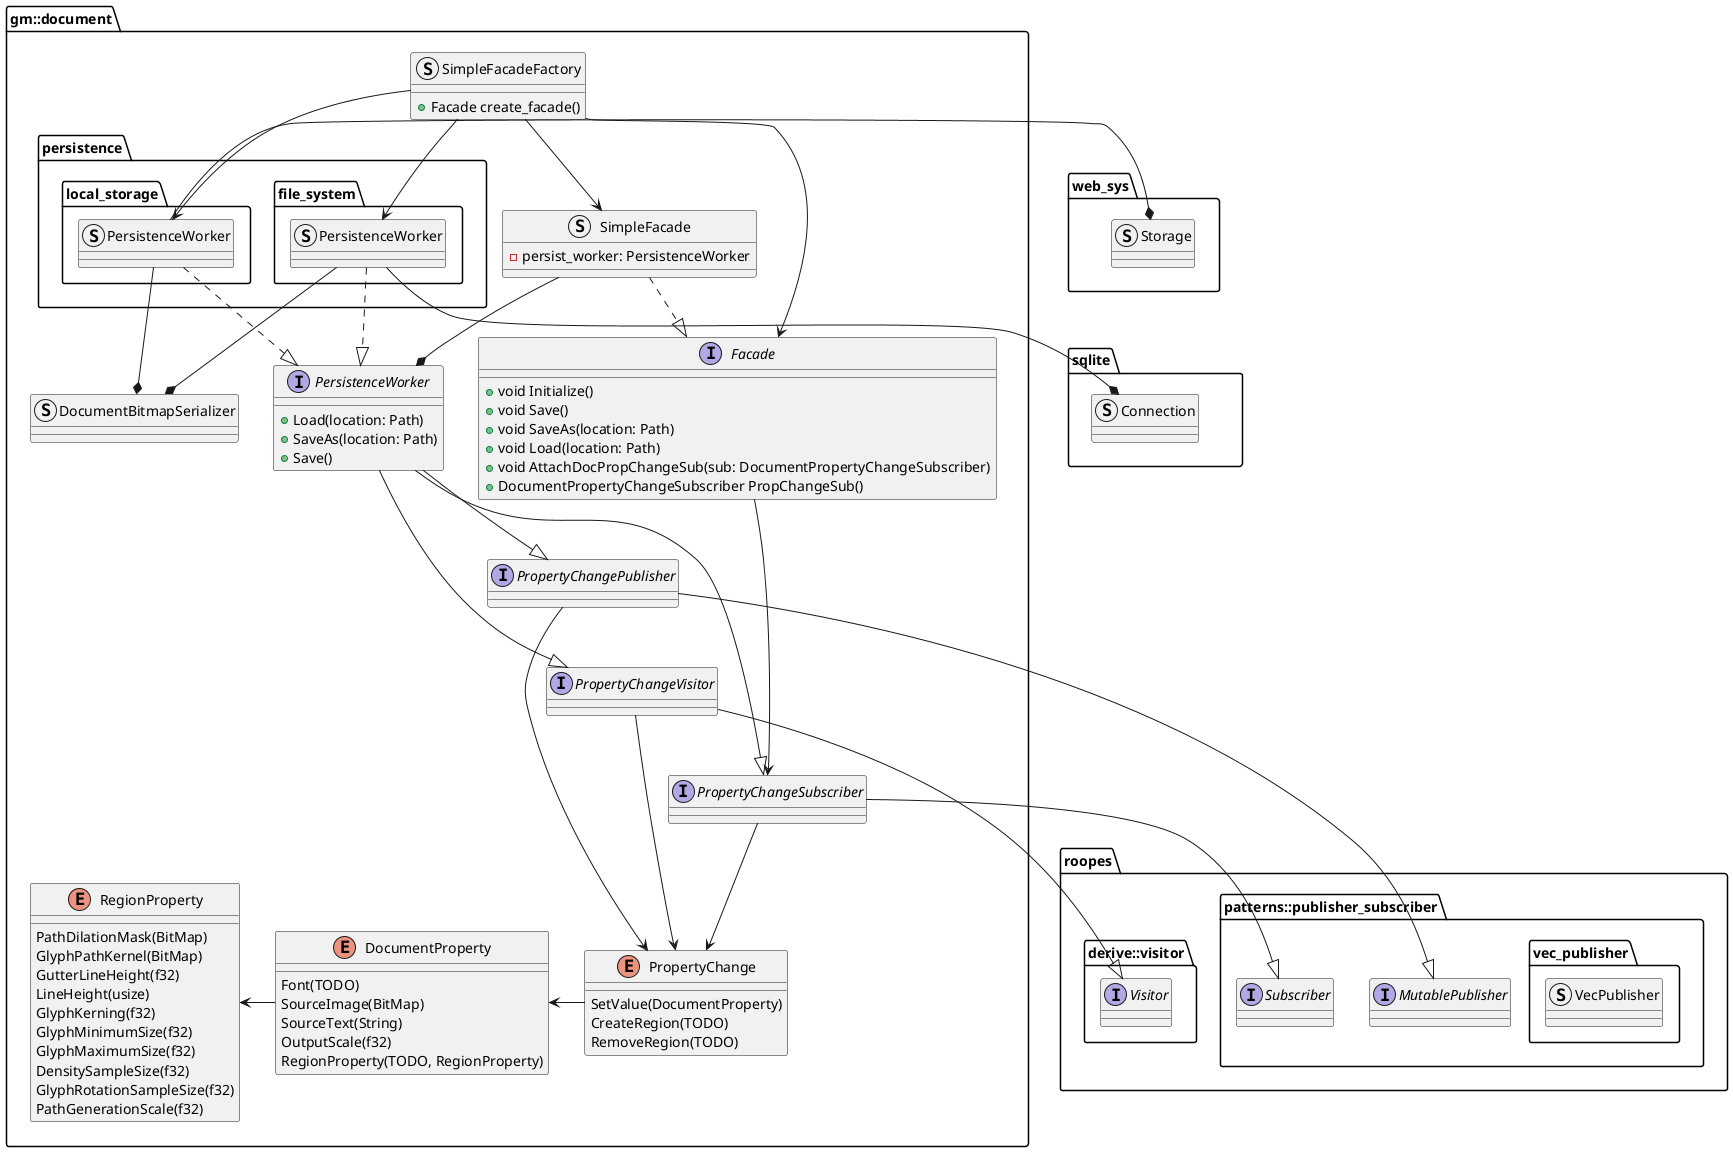 @startuml
skinparam componentStyle uml1

package "gm::document" as doc {
    interface "Facade" as docf{
        + void Initialize()
        + void Save()
        + void SaveAs(location: Path)
        + void Load(location: Path)
        + void AttachDocPropChangeSub(sub: DocumentPropertyChangeSubscriber)
        + DocumentPropertyChangeSubscriber PropChangeSub()
    }

    enum "PropertyChange" as docpc {
        SetValue(DocumentProperty)
        CreateRegion(TODO)
        RemoveRegion(TODO)
    }

    enum "DocumentProperty" as docp {
        Font(TODO)
        SourceImage(BitMap)
        SourceText(String)
        OutputScale(f32)
        RegionProperty(TODO, RegionProperty)
    }

    enum "RegionProperty" as docrp {
        PathDilationMask(BitMap)
        GlyphPathKernel(BitMap)
        GutterLineHeight(f32)
        LineHeight(usize)
        GlyphKerning(f32)
        GlyphMinimumSize(f32)
        GlyphMaximumSize(f32)
        DensitySampleSize(f32)
        GlyphRotationSampleSize(f32)
        PathGenerationScale(f32)
    }

    interface "PropertyChangePublisher" as docpcp
    interface "PropertyChangeSubscriber" as docpcs
    interface "PropertyChangeVisitor" as docpcv
    interface "PersistenceWorker" as docpw {
        + Load(location: Path)
        + SaveAs(location: Path)
        + Save()
    }

    struct "SimpleFacadeFactory" as docsff {
        + Facade create_facade()
    }
    struct "SimpleFacade" as docsf {
        - persist_worker: PersistenceWorker
    }

    struct "DocumentBitmapSerializer" as docbmpser

    package "persistence" as docpers{
        package "file_system" as docperfs {
            struct "PersistenceWorker" as docperfspw
        }

        package "local_storage" as docperls {
            struct "PersistenceWorker" as docperlspw
        }
    }
}

package "roopes"  as roopes {
    package "patterns::publisher_subscriber" as rps {
        interface "MutablePublisher" as rmpsp
        interface "Subscriber" as rpss

        package "vec_publisher" as rpsvp {
            struct "VecPublisher" as rpsvpvp
        }
    }

    package "derive::visitor" as rv {
        interface "Visitor" as rvv
    }
}

package "web_sys" as ws {

    struct "Storage" as wss
}

package "sqlite" as sql {
    struct "Connection" as sqlc
}

docpc -l-> docp

docp -l-> docrp

docf --> docpcs

docsf ..|> docf
docsf --* docpw

docsff --> docsf
docsff --> docf
docsff --> docperfspw
docsff --> docperlspw

docpcs --|> rpss
docpcs --> docpc

docpw --|> docpcp
docpw --|> docpcv
docpw --|> docpcs

docpcp -d[hidden]- docpcv
docpcv -d[hidden]- docpcs

docpcp --|> rmpsp
docpcp --> docpc

docpcv --|> rvv
docpcv --> docpc

docperlspw ..|> docpw
docperlspw -r--* wss
docperlspw --* docbmpser

docperfspw ..|> docpw
docperfspw -r--* sqlc
docperfspw --* docbmpser

doc -r[hidden]- ws
ws  -d[hidden]- sql

@enduml